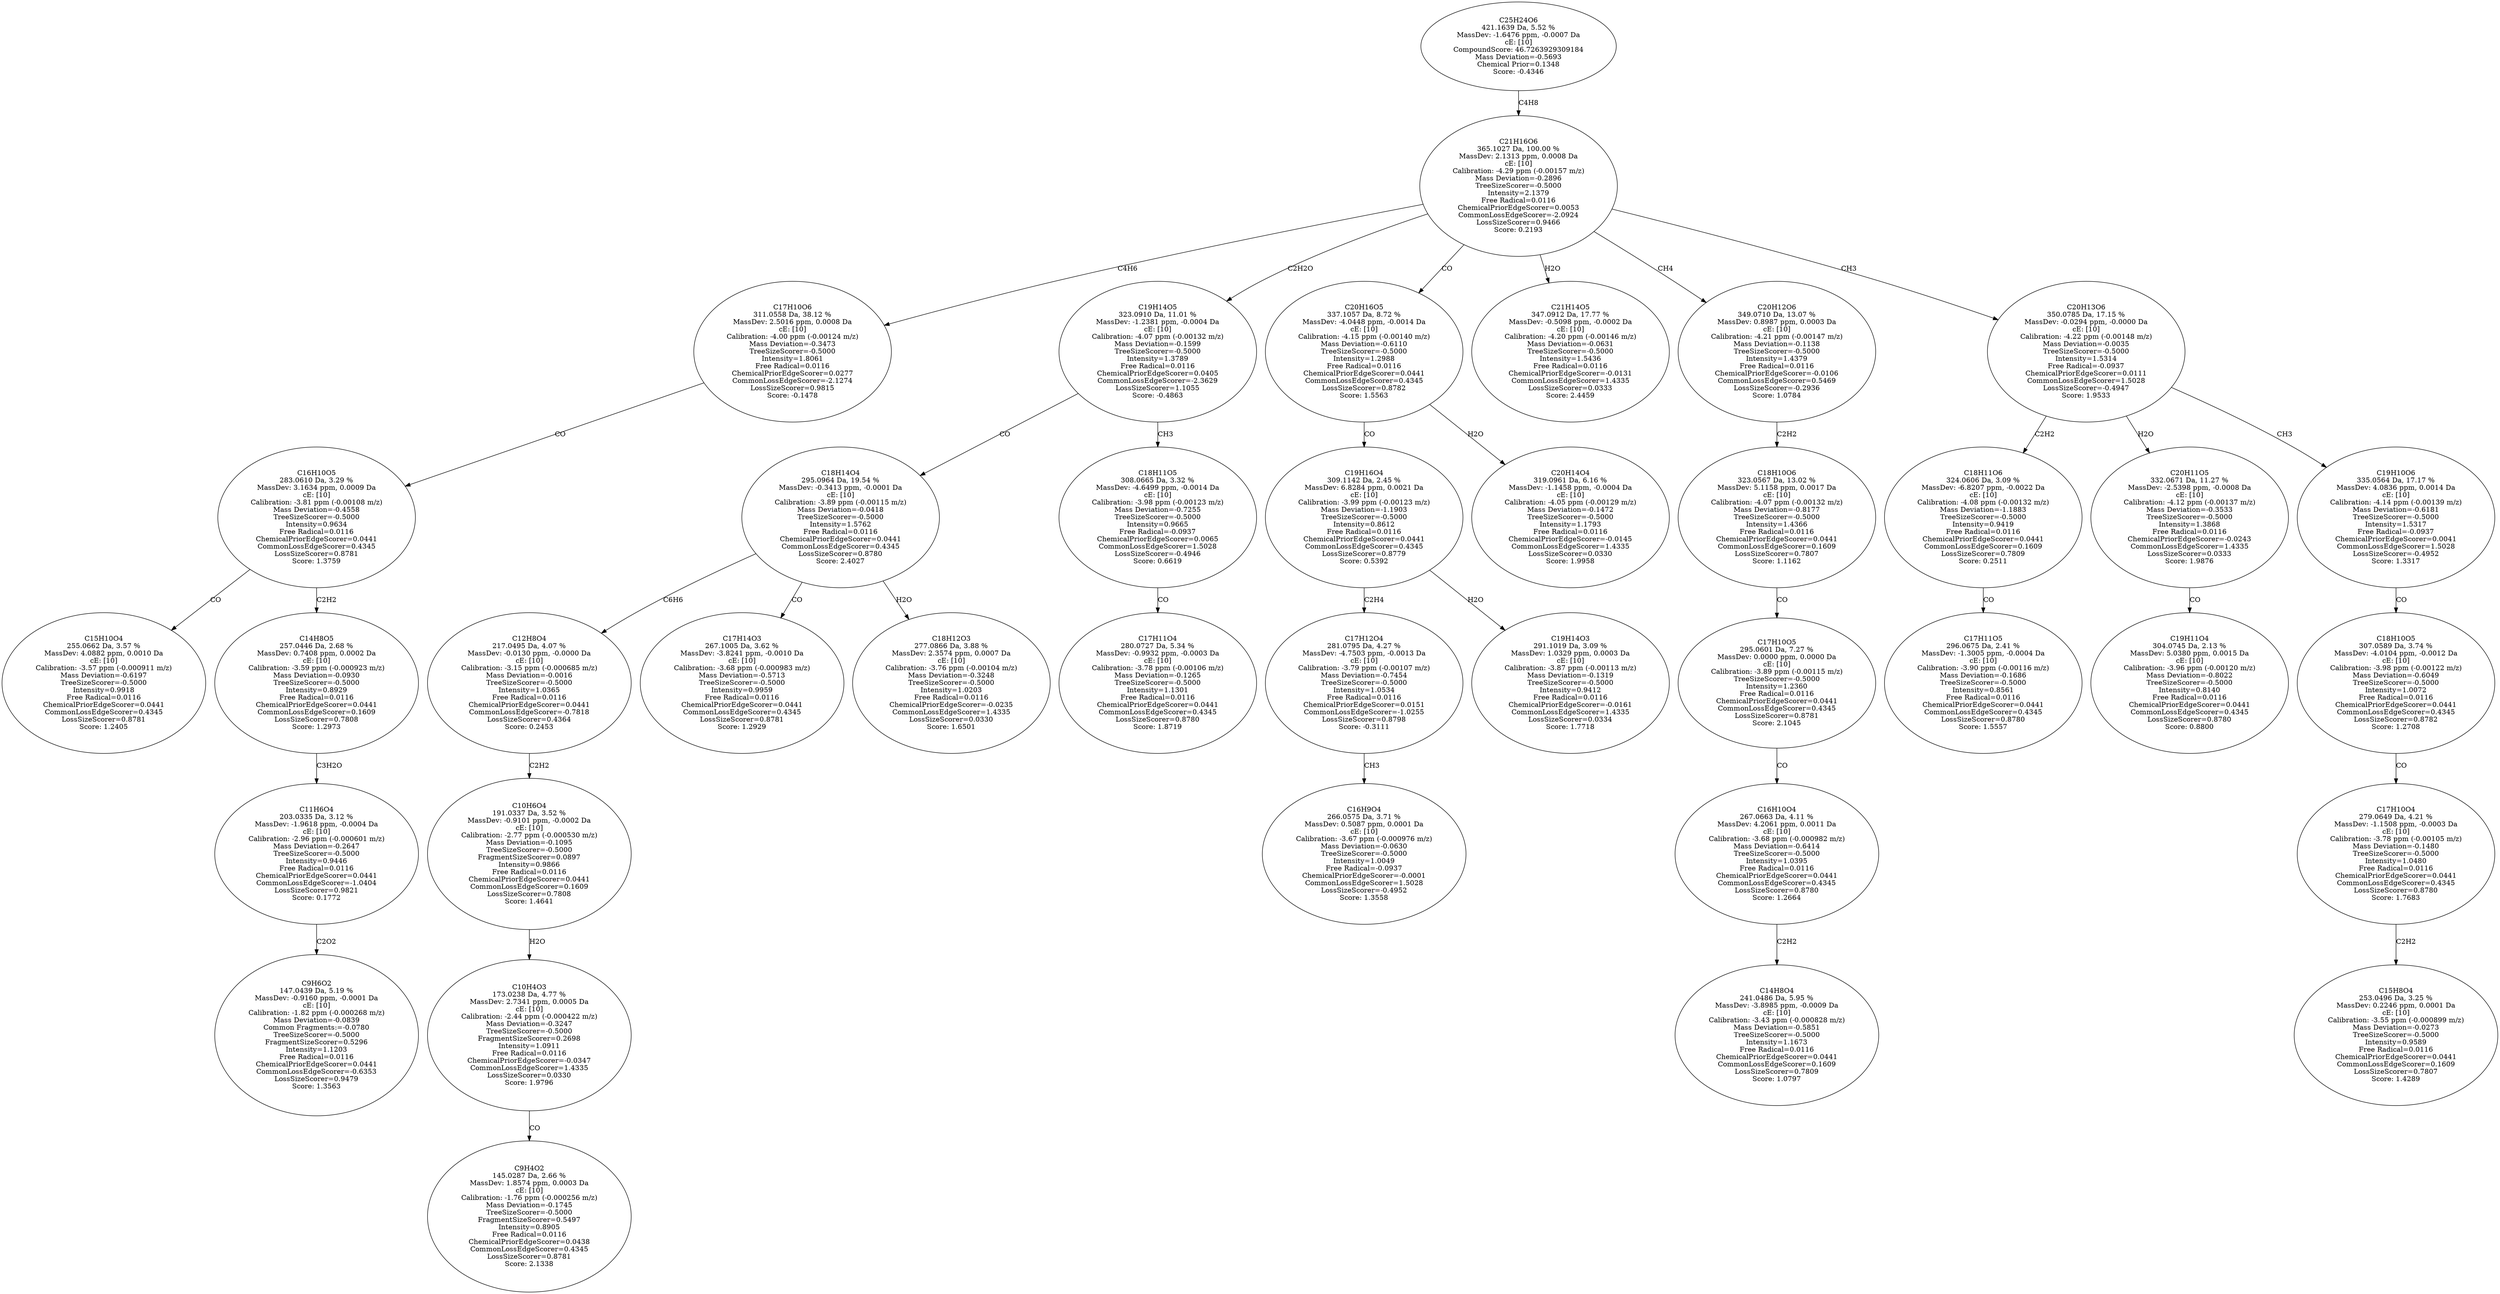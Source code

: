 strict digraph {
v1 [label="C15H10O4\n255.0662 Da, 3.57 %\nMassDev: 4.0882 ppm, 0.0010 Da\ncE: [10]\nCalibration: -3.57 ppm (-0.000911 m/z)\nMass Deviation=-0.6197\nTreeSizeScorer=-0.5000\nIntensity=0.9918\nFree Radical=0.0116\nChemicalPriorEdgeScorer=0.0441\nCommonLossEdgeScorer=0.4345\nLossSizeScorer=0.8781\nScore: 1.2405"];
v2 [label="C9H6O2\n147.0439 Da, 5.19 %\nMassDev: -0.9160 ppm, -0.0001 Da\ncE: [10]\nCalibration: -1.82 ppm (-0.000268 m/z)\nMass Deviation=-0.0839\nCommon Fragments:=-0.0780\nTreeSizeScorer=-0.5000\nFragmentSizeScorer=0.5296\nIntensity=1.1203\nFree Radical=0.0116\nChemicalPriorEdgeScorer=0.0441\nCommonLossEdgeScorer=-0.6353\nLossSizeScorer=0.9479\nScore: 1.3563"];
v3 [label="C11H6O4\n203.0335 Da, 3.12 %\nMassDev: -1.9618 ppm, -0.0004 Da\ncE: [10]\nCalibration: -2.96 ppm (-0.000601 m/z)\nMass Deviation=-0.2647\nTreeSizeScorer=-0.5000\nIntensity=0.9446\nFree Radical=0.0116\nChemicalPriorEdgeScorer=0.0441\nCommonLossEdgeScorer=-1.0404\nLossSizeScorer=0.9821\nScore: 0.1772"];
v4 [label="C14H8O5\n257.0446 Da, 2.68 %\nMassDev: 0.7408 ppm, 0.0002 Da\ncE: [10]\nCalibration: -3.59 ppm (-0.000923 m/z)\nMass Deviation=-0.0930\nTreeSizeScorer=-0.5000\nIntensity=0.8929\nFree Radical=0.0116\nChemicalPriorEdgeScorer=0.0441\nCommonLossEdgeScorer=0.1609\nLossSizeScorer=0.7808\nScore: 1.2973"];
v5 [label="C16H10O5\n283.0610 Da, 3.29 %\nMassDev: 3.1634 ppm, 0.0009 Da\ncE: [10]\nCalibration: -3.81 ppm (-0.00108 m/z)\nMass Deviation=-0.4558\nTreeSizeScorer=-0.5000\nIntensity=0.9634\nFree Radical=0.0116\nChemicalPriorEdgeScorer=0.0441\nCommonLossEdgeScorer=0.4345\nLossSizeScorer=0.8781\nScore: 1.3759"];
v6 [label="C17H10O6\n311.0558 Da, 38.12 %\nMassDev: 2.5016 ppm, 0.0008 Da\ncE: [10]\nCalibration: -4.00 ppm (-0.00124 m/z)\nMass Deviation=-0.3473\nTreeSizeScorer=-0.5000\nIntensity=1.8061\nFree Radical=0.0116\nChemicalPriorEdgeScorer=0.0277\nCommonLossEdgeScorer=-2.1274\nLossSizeScorer=0.9815\nScore: -0.1478"];
v7 [label="C9H4O2\n145.0287 Da, 2.66 %\nMassDev: 1.8574 ppm, 0.0003 Da\ncE: [10]\nCalibration: -1.76 ppm (-0.000256 m/z)\nMass Deviation=-0.1745\nTreeSizeScorer=-0.5000\nFragmentSizeScorer=0.5497\nIntensity=0.8905\nFree Radical=0.0116\nChemicalPriorEdgeScorer=0.0438\nCommonLossEdgeScorer=0.4345\nLossSizeScorer=0.8781\nScore: 2.1338"];
v8 [label="C10H4O3\n173.0238 Da, 4.77 %\nMassDev: 2.7341 ppm, 0.0005 Da\ncE: [10]\nCalibration: -2.44 ppm (-0.000422 m/z)\nMass Deviation=-0.3247\nTreeSizeScorer=-0.5000\nFragmentSizeScorer=0.2698\nIntensity=1.0911\nFree Radical=0.0116\nChemicalPriorEdgeScorer=-0.0347\nCommonLossEdgeScorer=1.4335\nLossSizeScorer=0.0330\nScore: 1.9796"];
v9 [label="C10H6O4\n191.0337 Da, 3.52 %\nMassDev: -0.9101 ppm, -0.0002 Da\ncE: [10]\nCalibration: -2.77 ppm (-0.000530 m/z)\nMass Deviation=-0.1095\nTreeSizeScorer=-0.5000\nFragmentSizeScorer=0.0897\nIntensity=0.9866\nFree Radical=0.0116\nChemicalPriorEdgeScorer=0.0441\nCommonLossEdgeScorer=0.1609\nLossSizeScorer=0.7808\nScore: 1.4641"];
v10 [label="C12H8O4\n217.0495 Da, 4.07 %\nMassDev: -0.0130 ppm, -0.0000 Da\ncE: [10]\nCalibration: -3.15 ppm (-0.000685 m/z)\nMass Deviation=-0.0016\nTreeSizeScorer=-0.5000\nIntensity=1.0365\nFree Radical=0.0116\nChemicalPriorEdgeScorer=0.0441\nCommonLossEdgeScorer=-0.7818\nLossSizeScorer=0.4364\nScore: 0.2453"];
v11 [label="C17H14O3\n267.1005 Da, 3.62 %\nMassDev: -3.8241 ppm, -0.0010 Da\ncE: [10]\nCalibration: -3.68 ppm (-0.000983 m/z)\nMass Deviation=-0.5713\nTreeSizeScorer=-0.5000\nIntensity=0.9959\nFree Radical=0.0116\nChemicalPriorEdgeScorer=0.0441\nCommonLossEdgeScorer=0.4345\nLossSizeScorer=0.8781\nScore: 1.2929"];
v12 [label="C18H12O3\n277.0866 Da, 3.88 %\nMassDev: 2.3574 ppm, 0.0007 Da\ncE: [10]\nCalibration: -3.76 ppm (-0.00104 m/z)\nMass Deviation=-0.3248\nTreeSizeScorer=-0.5000\nIntensity=1.0203\nFree Radical=0.0116\nChemicalPriorEdgeScorer=-0.0235\nCommonLossEdgeScorer=1.4335\nLossSizeScorer=0.0330\nScore: 1.6501"];
v13 [label="C18H14O4\n295.0964 Da, 19.54 %\nMassDev: -0.3413 ppm, -0.0001 Da\ncE: [10]\nCalibration: -3.89 ppm (-0.00115 m/z)\nMass Deviation=-0.0418\nTreeSizeScorer=-0.5000\nIntensity=1.5762\nFree Radical=0.0116\nChemicalPriorEdgeScorer=0.0441\nCommonLossEdgeScorer=0.4345\nLossSizeScorer=0.8780\nScore: 2.4027"];
v14 [label="C17H11O4\n280.0727 Da, 5.34 %\nMassDev: -0.9932 ppm, -0.0003 Da\ncE: [10]\nCalibration: -3.78 ppm (-0.00106 m/z)\nMass Deviation=-0.1265\nTreeSizeScorer=-0.5000\nIntensity=1.1301\nFree Radical=0.0116\nChemicalPriorEdgeScorer=0.0441\nCommonLossEdgeScorer=0.4345\nLossSizeScorer=0.8780\nScore: 1.8719"];
v15 [label="C18H11O5\n308.0665 Da, 3.32 %\nMassDev: -4.6499 ppm, -0.0014 Da\ncE: [10]\nCalibration: -3.98 ppm (-0.00123 m/z)\nMass Deviation=-0.7255\nTreeSizeScorer=-0.5000\nIntensity=0.9665\nFree Radical=-0.0937\nChemicalPriorEdgeScorer=0.0065\nCommonLossEdgeScorer=1.5028\nLossSizeScorer=-0.4946\nScore: 0.6619"];
v16 [label="C19H14O5\n323.0910 Da, 11.01 %\nMassDev: -1.2381 ppm, -0.0004 Da\ncE: [10]\nCalibration: -4.07 ppm (-0.00132 m/z)\nMass Deviation=-0.1599\nTreeSizeScorer=-0.5000\nIntensity=1.3789\nFree Radical=0.0116\nChemicalPriorEdgeScorer=0.0405\nCommonLossEdgeScorer=-2.3629\nLossSizeScorer=1.1055\nScore: -0.4863"];
v17 [label="C16H9O4\n266.0575 Da, 3.71 %\nMassDev: 0.5087 ppm, 0.0001 Da\ncE: [10]\nCalibration: -3.67 ppm (-0.000976 m/z)\nMass Deviation=-0.0630\nTreeSizeScorer=-0.5000\nIntensity=1.0049\nFree Radical=-0.0937\nChemicalPriorEdgeScorer=-0.0001\nCommonLossEdgeScorer=1.5028\nLossSizeScorer=-0.4952\nScore: 1.3558"];
v18 [label="C17H12O4\n281.0795 Da, 4.27 %\nMassDev: -4.7503 ppm, -0.0013 Da\ncE: [10]\nCalibration: -3.79 ppm (-0.00107 m/z)\nMass Deviation=-0.7454\nTreeSizeScorer=-0.5000\nIntensity=1.0534\nFree Radical=0.0116\nChemicalPriorEdgeScorer=0.0151\nCommonLossEdgeScorer=-1.0255\nLossSizeScorer=0.8798\nScore: -0.3111"];
v19 [label="C19H14O3\n291.1019 Da, 3.09 %\nMassDev: 1.0329 ppm, 0.0003 Da\ncE: [10]\nCalibration: -3.87 ppm (-0.00113 m/z)\nMass Deviation=-0.1319\nTreeSizeScorer=-0.5000\nIntensity=0.9412\nFree Radical=0.0116\nChemicalPriorEdgeScorer=-0.0161\nCommonLossEdgeScorer=1.4335\nLossSizeScorer=0.0334\nScore: 1.7718"];
v20 [label="C19H16O4\n309.1142 Da, 2.45 %\nMassDev: 6.8284 ppm, 0.0021 Da\ncE: [10]\nCalibration: -3.99 ppm (-0.00123 m/z)\nMass Deviation=-1.1903\nTreeSizeScorer=-0.5000\nIntensity=0.8612\nFree Radical=0.0116\nChemicalPriorEdgeScorer=0.0441\nCommonLossEdgeScorer=0.4345\nLossSizeScorer=0.8779\nScore: 0.5392"];
v21 [label="C20H14O4\n319.0961 Da, 6.16 %\nMassDev: -1.1458 ppm, -0.0004 Da\ncE: [10]\nCalibration: -4.05 ppm (-0.00129 m/z)\nMass Deviation=-0.1472\nTreeSizeScorer=-0.5000\nIntensity=1.1793\nFree Radical=0.0116\nChemicalPriorEdgeScorer=-0.0145\nCommonLossEdgeScorer=1.4335\nLossSizeScorer=0.0330\nScore: 1.9958"];
v22 [label="C20H16O5\n337.1057 Da, 8.72 %\nMassDev: -4.0448 ppm, -0.0014 Da\ncE: [10]\nCalibration: -4.15 ppm (-0.00140 m/z)\nMass Deviation=-0.6110\nTreeSizeScorer=-0.5000\nIntensity=1.2988\nFree Radical=0.0116\nChemicalPriorEdgeScorer=0.0441\nCommonLossEdgeScorer=0.4345\nLossSizeScorer=0.8782\nScore: 1.5563"];
v23 [label="C21H14O5\n347.0912 Da, 17.77 %\nMassDev: -0.5098 ppm, -0.0002 Da\ncE: [10]\nCalibration: -4.20 ppm (-0.00146 m/z)\nMass Deviation=-0.0631\nTreeSizeScorer=-0.5000\nIntensity=1.5436\nFree Radical=0.0116\nChemicalPriorEdgeScorer=-0.0131\nCommonLossEdgeScorer=1.4335\nLossSizeScorer=0.0333\nScore: 2.4459"];
v24 [label="C14H8O4\n241.0486 Da, 5.95 %\nMassDev: -3.8985 ppm, -0.0009 Da\ncE: [10]\nCalibration: -3.43 ppm (-0.000828 m/z)\nMass Deviation=-0.5851\nTreeSizeScorer=-0.5000\nIntensity=1.1673\nFree Radical=0.0116\nChemicalPriorEdgeScorer=0.0441\nCommonLossEdgeScorer=0.1609\nLossSizeScorer=0.7809\nScore: 1.0797"];
v25 [label="C16H10O4\n267.0663 Da, 4.11 %\nMassDev: 4.2061 ppm, 0.0011 Da\ncE: [10]\nCalibration: -3.68 ppm (-0.000982 m/z)\nMass Deviation=-0.6414\nTreeSizeScorer=-0.5000\nIntensity=1.0395\nFree Radical=0.0116\nChemicalPriorEdgeScorer=0.0441\nCommonLossEdgeScorer=0.4345\nLossSizeScorer=0.8780\nScore: 1.2664"];
v26 [label="C17H10O5\n295.0601 Da, 7.27 %\nMassDev: 0.0000 ppm, 0.0000 Da\ncE: [10]\nCalibration: -3.89 ppm (-0.00115 m/z)\nTreeSizeScorer=-0.5000\nIntensity=1.2360\nFree Radical=0.0116\nChemicalPriorEdgeScorer=0.0441\nCommonLossEdgeScorer=0.4345\nLossSizeScorer=0.8781\nScore: 2.1045"];
v27 [label="C18H10O6\n323.0567 Da, 13.02 %\nMassDev: 5.1158 ppm, 0.0017 Da\ncE: [10]\nCalibration: -4.07 ppm (-0.00132 m/z)\nMass Deviation=-0.8177\nTreeSizeScorer=-0.5000\nIntensity=1.4366\nFree Radical=0.0116\nChemicalPriorEdgeScorer=0.0441\nCommonLossEdgeScorer=0.1609\nLossSizeScorer=0.7807\nScore: 1.1162"];
v28 [label="C20H12O6\n349.0710 Da, 13.07 %\nMassDev: 0.8987 ppm, 0.0003 Da\ncE: [10]\nCalibration: -4.21 ppm (-0.00147 m/z)\nMass Deviation=-0.1138\nTreeSizeScorer=-0.5000\nIntensity=1.4379\nFree Radical=0.0116\nChemicalPriorEdgeScorer=-0.0106\nCommonLossEdgeScorer=0.5469\nLossSizeScorer=-0.2936\nScore: 1.0784"];
v29 [label="C17H11O5\n296.0675 Da, 2.41 %\nMassDev: -1.3005 ppm, -0.0004 Da\ncE: [10]\nCalibration: -3.90 ppm (-0.00116 m/z)\nMass Deviation=-0.1686\nTreeSizeScorer=-0.5000\nIntensity=0.8561\nFree Radical=0.0116\nChemicalPriorEdgeScorer=0.0441\nCommonLossEdgeScorer=0.4345\nLossSizeScorer=0.8780\nScore: 1.5557"];
v30 [label="C18H11O6\n324.0606 Da, 3.09 %\nMassDev: -6.8207 ppm, -0.0022 Da\ncE: [10]\nCalibration: -4.08 ppm (-0.00132 m/z)\nMass Deviation=-1.1883\nTreeSizeScorer=-0.5000\nIntensity=0.9419\nFree Radical=0.0116\nChemicalPriorEdgeScorer=0.0441\nCommonLossEdgeScorer=0.1609\nLossSizeScorer=0.7809\nScore: 0.2511"];
v31 [label="C19H11O4\n304.0745 Da, 2.13 %\nMassDev: 5.0380 ppm, 0.0015 Da\ncE: [10]\nCalibration: -3.96 ppm (-0.00120 m/z)\nMass Deviation=-0.8022\nTreeSizeScorer=-0.5000\nIntensity=0.8140\nFree Radical=0.0116\nChemicalPriorEdgeScorer=0.0441\nCommonLossEdgeScorer=0.4345\nLossSizeScorer=0.8780\nScore: 0.8800"];
v32 [label="C20H11O5\n332.0671 Da, 11.27 %\nMassDev: -2.5398 ppm, -0.0008 Da\ncE: [10]\nCalibration: -4.12 ppm (-0.00137 m/z)\nMass Deviation=-0.3533\nTreeSizeScorer=-0.5000\nIntensity=1.3868\nFree Radical=0.0116\nChemicalPriorEdgeScorer=-0.0243\nCommonLossEdgeScorer=1.4335\nLossSizeScorer=0.0333\nScore: 1.9876"];
v33 [label="C15H8O4\n253.0496 Da, 3.25 %\nMassDev: 0.2246 ppm, 0.0001 Da\ncE: [10]\nCalibration: -3.55 ppm (-0.000899 m/z)\nMass Deviation=-0.0273\nTreeSizeScorer=-0.5000\nIntensity=0.9589\nFree Radical=0.0116\nChemicalPriorEdgeScorer=0.0441\nCommonLossEdgeScorer=0.1609\nLossSizeScorer=0.7807\nScore: 1.4289"];
v34 [label="C17H10O4\n279.0649 Da, 4.21 %\nMassDev: -1.1508 ppm, -0.0003 Da\ncE: [10]\nCalibration: -3.78 ppm (-0.00105 m/z)\nMass Deviation=-0.1480\nTreeSizeScorer=-0.5000\nIntensity=1.0480\nFree Radical=0.0116\nChemicalPriorEdgeScorer=0.0441\nCommonLossEdgeScorer=0.4345\nLossSizeScorer=0.8780\nScore: 1.7683"];
v35 [label="C18H10O5\n307.0589 Da, 3.74 %\nMassDev: -4.0104 ppm, -0.0012 Da\ncE: [10]\nCalibration: -3.98 ppm (-0.00122 m/z)\nMass Deviation=-0.6049\nTreeSizeScorer=-0.5000\nIntensity=1.0072\nFree Radical=0.0116\nChemicalPriorEdgeScorer=0.0441\nCommonLossEdgeScorer=0.4345\nLossSizeScorer=0.8782\nScore: 1.2708"];
v36 [label="C19H10O6\n335.0564 Da, 17.17 %\nMassDev: 4.0836 ppm, 0.0014 Da\ncE: [10]\nCalibration: -4.14 ppm (-0.00139 m/z)\nMass Deviation=-0.6181\nTreeSizeScorer=-0.5000\nIntensity=1.5317\nFree Radical=-0.0937\nChemicalPriorEdgeScorer=0.0041\nCommonLossEdgeScorer=1.5028\nLossSizeScorer=-0.4952\nScore: 1.3317"];
v37 [label="C20H13O6\n350.0785 Da, 17.15 %\nMassDev: -0.0294 ppm, -0.0000 Da\ncE: [10]\nCalibration: -4.22 ppm (-0.00148 m/z)\nMass Deviation=-0.0035\nTreeSizeScorer=-0.5000\nIntensity=1.5314\nFree Radical=-0.0937\nChemicalPriorEdgeScorer=0.0111\nCommonLossEdgeScorer=1.5028\nLossSizeScorer=-0.4947\nScore: 1.9533"];
v38 [label="C21H16O6\n365.1027 Da, 100.00 %\nMassDev: 2.1313 ppm, 0.0008 Da\ncE: [10]\nCalibration: -4.29 ppm (-0.00157 m/z)\nMass Deviation=-0.2896\nTreeSizeScorer=-0.5000\nIntensity=2.1379\nFree Radical=0.0116\nChemicalPriorEdgeScorer=0.0053\nCommonLossEdgeScorer=-2.0924\nLossSizeScorer=0.9466\nScore: 0.2193"];
v39 [label="C25H24O6\n421.1639 Da, 5.52 %\nMassDev: -1.6476 ppm, -0.0007 Da\ncE: [10]\nCompoundScore: 46.7263929309184\nMass Deviation=-0.5693\nChemical Prior=0.1348\nScore: -0.4346"];
v5 -> v1 [label="CO"];
v3 -> v2 [label="C2O2"];
v4 -> v3 [label="C3H2O"];
v5 -> v4 [label="C2H2"];
v6 -> v5 [label="CO"];
v38 -> v6 [label="C4H6"];
v8 -> v7 [label="CO"];
v9 -> v8 [label="H2O"];
v10 -> v9 [label="C2H2"];
v13 -> v10 [label="C6H6"];
v13 -> v11 [label="CO"];
v13 -> v12 [label="H2O"];
v16 -> v13 [label="CO"];
v15 -> v14 [label="CO"];
v16 -> v15 [label="CH3"];
v38 -> v16 [label="C2H2O"];
v18 -> v17 [label="CH3"];
v20 -> v18 [label="C2H4"];
v20 -> v19 [label="H2O"];
v22 -> v20 [label="CO"];
v22 -> v21 [label="H2O"];
v38 -> v22 [label="CO"];
v38 -> v23 [label="H2O"];
v25 -> v24 [label="C2H2"];
v26 -> v25 [label="CO"];
v27 -> v26 [label="CO"];
v28 -> v27 [label="C2H2"];
v38 -> v28 [label="CH4"];
v30 -> v29 [label="CO"];
v37 -> v30 [label="C2H2"];
v32 -> v31 [label="CO"];
v37 -> v32 [label="H2O"];
v34 -> v33 [label="C2H2"];
v35 -> v34 [label="CO"];
v36 -> v35 [label="CO"];
v37 -> v36 [label="CH3"];
v38 -> v37 [label="CH3"];
v39 -> v38 [label="C4H8"];
}